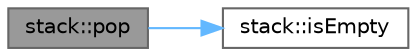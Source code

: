 digraph "stack::pop"
{
 // LATEX_PDF_SIZE
  bgcolor="transparent";
  edge [fontname=Helvetica,fontsize=10,labelfontname=Helvetica,labelfontsize=10];
  node [fontname=Helvetica,fontsize=10,shape=box,height=0.2,width=0.4];
  rankdir="LR";
  Node1 [id="Node000001",label="stack::pop",height=0.2,width=0.4,color="gray40", fillcolor="grey60", style="filled", fontcolor="black",tooltip="jika stack kosong, menampilkan pesan dan mengulang kembali"];
  Node1 -> Node2 [id="edge1_Node000001_Node000002",color="steelblue1",style="solid",tooltip=" "];
  Node2 [id="Node000002",label="stack::isEmpty",height=0.2,width=0.4,color="grey40", fillcolor="white", style="filled",URL="$classstack.html#adc343daa5cd8aaab473af868ab44302b",tooltip="mengembalikan pointer jika dikatakan true sehingga mengindikasikan stack dalam keadaan kosong"];
}
